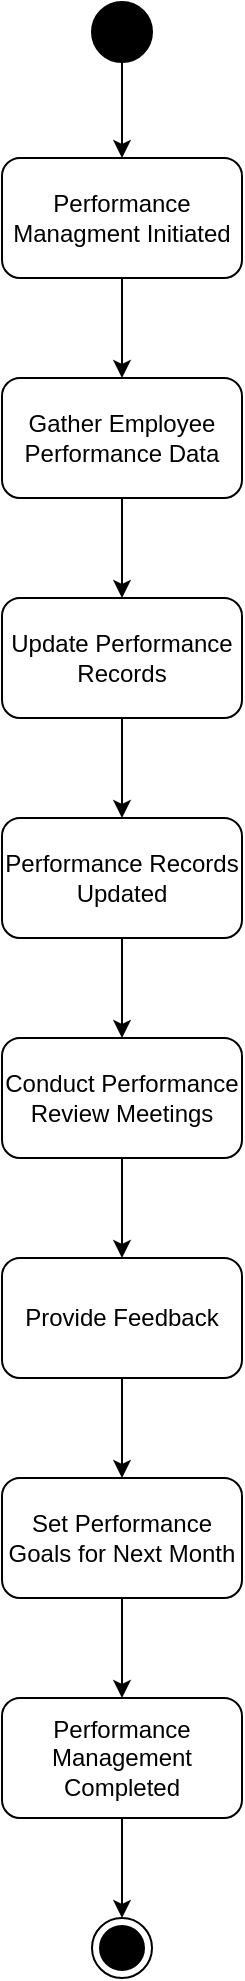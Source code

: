 <mxfile version="22.1.21" type="github">
  <diagram name="Page-1" id="ngzMAr4GjHRXU61JJ0NY">
    <mxGraphModel dx="2074" dy="1144" grid="1" gridSize="10" guides="1" tooltips="1" connect="1" arrows="1" fold="1" page="1" pageScale="1" pageWidth="850" pageHeight="1100" background="#ffffff" math="0" shadow="0">
      <root>
        <mxCell id="0" />
        <mxCell id="1" parent="0" />
        <mxCell id="kVj-EiCJ6cz-r8lEmF65-19" style="edgeStyle=orthogonalEdgeStyle;rounded=0;orthogonalLoop=1;jettySize=auto;html=1;exitX=0.5;exitY=1;exitDx=0;exitDy=0;entryX=0.5;entryY=0;entryDx=0;entryDy=0;" edge="1" parent="1" source="kVj-EiCJ6cz-r8lEmF65-17" target="kVj-EiCJ6cz-r8lEmF65-18">
          <mxGeometry relative="1" as="geometry" />
        </mxCell>
        <mxCell id="kVj-EiCJ6cz-r8lEmF65-17" value="" style="ellipse;fillColor=strokeColor;html=1;" vertex="1" parent="1">
          <mxGeometry x="320" y="42" width="30" height="30" as="geometry" />
        </mxCell>
        <mxCell id="kVj-EiCJ6cz-r8lEmF65-21" style="edgeStyle=orthogonalEdgeStyle;rounded=0;orthogonalLoop=1;jettySize=auto;html=1;exitX=0.5;exitY=1;exitDx=0;exitDy=0;" edge="1" parent="1" source="kVj-EiCJ6cz-r8lEmF65-18" target="kVj-EiCJ6cz-r8lEmF65-20">
          <mxGeometry relative="1" as="geometry" />
        </mxCell>
        <mxCell id="kVj-EiCJ6cz-r8lEmF65-18" value="Performance Managment Initiated" style="rounded=1;whiteSpace=wrap;html=1;" vertex="1" parent="1">
          <mxGeometry x="275" y="120" width="120" height="60" as="geometry" />
        </mxCell>
        <mxCell id="kVj-EiCJ6cz-r8lEmF65-23" value="" style="edgeStyle=orthogonalEdgeStyle;rounded=0;orthogonalLoop=1;jettySize=auto;html=1;" edge="1" parent="1" source="kVj-EiCJ6cz-r8lEmF65-20" target="kVj-EiCJ6cz-r8lEmF65-22">
          <mxGeometry relative="1" as="geometry" />
        </mxCell>
        <mxCell id="kVj-EiCJ6cz-r8lEmF65-20" value="Gather Employee Performance Data" style="rounded=1;whiteSpace=wrap;html=1;" vertex="1" parent="1">
          <mxGeometry x="275" y="230" width="120" height="60" as="geometry" />
        </mxCell>
        <mxCell id="kVj-EiCJ6cz-r8lEmF65-25" value="" style="edgeStyle=orthogonalEdgeStyle;rounded=0;orthogonalLoop=1;jettySize=auto;html=1;" edge="1" parent="1" source="kVj-EiCJ6cz-r8lEmF65-22" target="kVj-EiCJ6cz-r8lEmF65-24">
          <mxGeometry relative="1" as="geometry" />
        </mxCell>
        <mxCell id="kVj-EiCJ6cz-r8lEmF65-22" value="Update Performance Records" style="whiteSpace=wrap;html=1;rounded=1;" vertex="1" parent="1">
          <mxGeometry x="275" y="340" width="120" height="60" as="geometry" />
        </mxCell>
        <mxCell id="kVj-EiCJ6cz-r8lEmF65-27" value="" style="edgeStyle=orthogonalEdgeStyle;rounded=0;orthogonalLoop=1;jettySize=auto;html=1;" edge="1" parent="1" source="kVj-EiCJ6cz-r8lEmF65-24" target="kVj-EiCJ6cz-r8lEmF65-26">
          <mxGeometry relative="1" as="geometry" />
        </mxCell>
        <mxCell id="kVj-EiCJ6cz-r8lEmF65-24" value="Performance Records Updated" style="whiteSpace=wrap;html=1;rounded=1;" vertex="1" parent="1">
          <mxGeometry x="275" y="450" width="120" height="60" as="geometry" />
        </mxCell>
        <mxCell id="kVj-EiCJ6cz-r8lEmF65-29" value="" style="edgeStyle=orthogonalEdgeStyle;rounded=0;orthogonalLoop=1;jettySize=auto;html=1;" edge="1" parent="1" source="kVj-EiCJ6cz-r8lEmF65-26" target="kVj-EiCJ6cz-r8lEmF65-28">
          <mxGeometry relative="1" as="geometry" />
        </mxCell>
        <mxCell id="kVj-EiCJ6cz-r8lEmF65-26" value="Conduct Performance Review Meetings" style="whiteSpace=wrap;html=1;rounded=1;" vertex="1" parent="1">
          <mxGeometry x="275" y="560" width="120" height="60" as="geometry" />
        </mxCell>
        <mxCell id="kVj-EiCJ6cz-r8lEmF65-31" value="" style="edgeStyle=orthogonalEdgeStyle;rounded=0;orthogonalLoop=1;jettySize=auto;html=1;" edge="1" parent="1" source="kVj-EiCJ6cz-r8lEmF65-28" target="kVj-EiCJ6cz-r8lEmF65-30">
          <mxGeometry relative="1" as="geometry" />
        </mxCell>
        <mxCell id="kVj-EiCJ6cz-r8lEmF65-28" value="Provide Feedback" style="whiteSpace=wrap;html=1;rounded=1;" vertex="1" parent="1">
          <mxGeometry x="275" y="670" width="120" height="60" as="geometry" />
        </mxCell>
        <mxCell id="kVj-EiCJ6cz-r8lEmF65-33" value="" style="edgeStyle=orthogonalEdgeStyle;rounded=0;orthogonalLoop=1;jettySize=auto;html=1;" edge="1" parent="1" source="kVj-EiCJ6cz-r8lEmF65-30" target="kVj-EiCJ6cz-r8lEmF65-32">
          <mxGeometry relative="1" as="geometry" />
        </mxCell>
        <mxCell id="kVj-EiCJ6cz-r8lEmF65-30" value="Set Performance Goals for Next Month" style="whiteSpace=wrap;html=1;rounded=1;" vertex="1" parent="1">
          <mxGeometry x="275" y="780" width="120" height="60" as="geometry" />
        </mxCell>
        <mxCell id="kVj-EiCJ6cz-r8lEmF65-35" style="edgeStyle=orthogonalEdgeStyle;rounded=0;orthogonalLoop=1;jettySize=auto;html=1;exitX=0.5;exitY=1;exitDx=0;exitDy=0;entryX=0.5;entryY=0;entryDx=0;entryDy=0;" edge="1" parent="1" source="kVj-EiCJ6cz-r8lEmF65-32" target="kVj-EiCJ6cz-r8lEmF65-34">
          <mxGeometry relative="1" as="geometry" />
        </mxCell>
        <mxCell id="kVj-EiCJ6cz-r8lEmF65-32" value="Performance Management Completed" style="whiteSpace=wrap;html=1;rounded=1;" vertex="1" parent="1">
          <mxGeometry x="275" y="890" width="120" height="60" as="geometry" />
        </mxCell>
        <mxCell id="kVj-EiCJ6cz-r8lEmF65-34" value="" style="ellipse;html=1;shape=endState;fillColor=strokeColor;" vertex="1" parent="1">
          <mxGeometry x="320" y="1000" width="30" height="30" as="geometry" />
        </mxCell>
      </root>
    </mxGraphModel>
  </diagram>
</mxfile>
